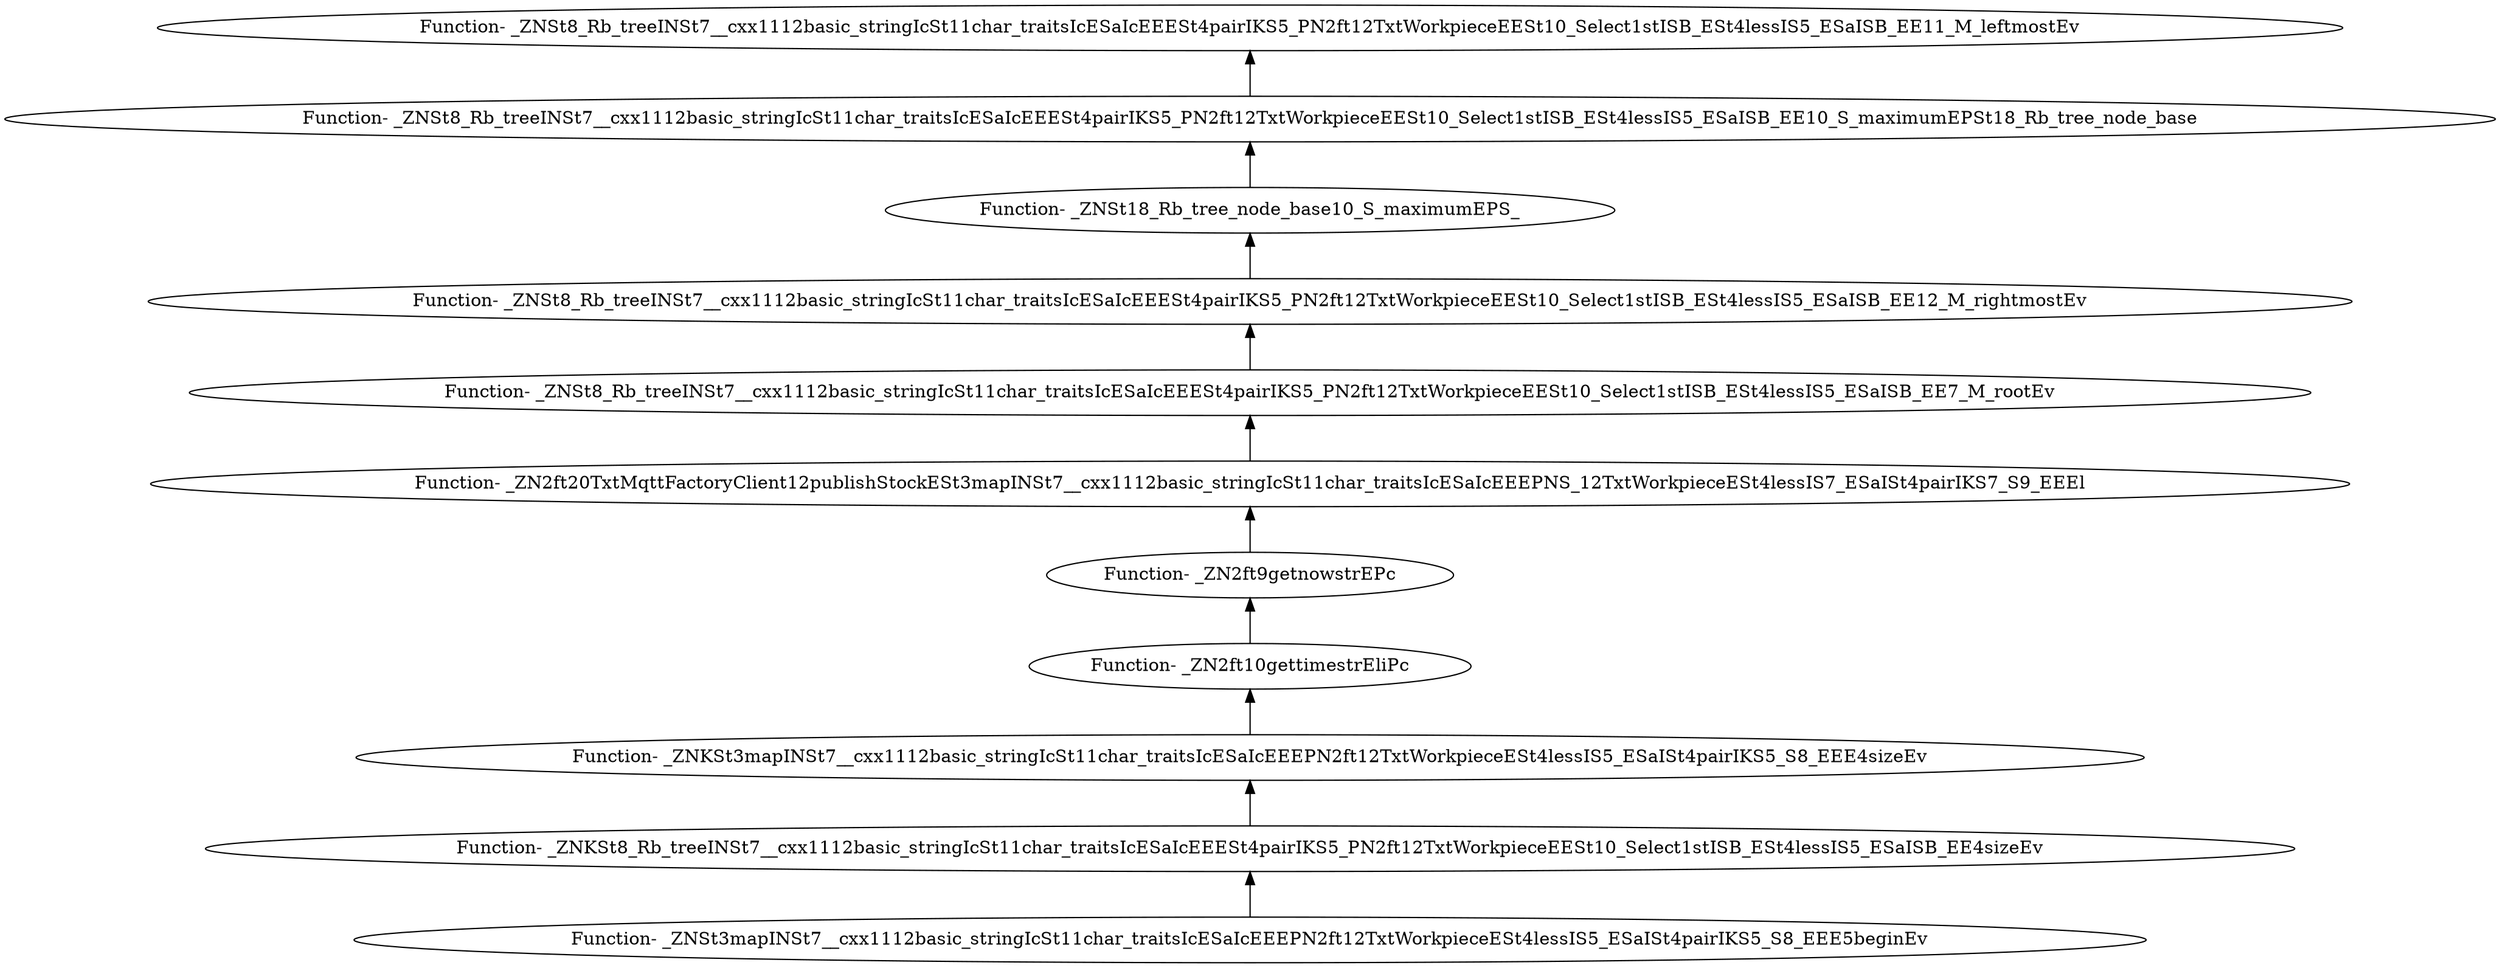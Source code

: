 digraph {
	"Function- _ZNSt3mapINSt7__cxx1112basic_stringIcSt11char_traitsIcESaIcEEEPN2ft12TxtWorkpieceESt4lessIS5_ESaISt4pairIKS5_S8_EEE5beginEv"
	"Function- _ZNKSt8_Rb_treeINSt7__cxx1112basic_stringIcSt11char_traitsIcESaIcEEESt4pairIKS5_PN2ft12TxtWorkpieceEESt10_Select1stISB_ESt4lessIS5_ESaISB_EE4sizeEv"
	"Function- _ZNKSt8_Rb_treeINSt7__cxx1112basic_stringIcSt11char_traitsIcESaIcEEESt4pairIKS5_PN2ft12TxtWorkpieceEESt10_Select1stISB_ESt4lessIS5_ESaISB_EE4sizeEv" -> "Function- _ZNSt3mapINSt7__cxx1112basic_stringIcSt11char_traitsIcESaIcEEEPN2ft12TxtWorkpieceESt4lessIS5_ESaISt4pairIKS5_S8_EEE5beginEv" [dir=back]
	"Function- _ZNKSt3mapINSt7__cxx1112basic_stringIcSt11char_traitsIcESaIcEEEPN2ft12TxtWorkpieceESt4lessIS5_ESaISt4pairIKS5_S8_EEE4sizeEv"
	"Function- _ZNKSt3mapINSt7__cxx1112basic_stringIcSt11char_traitsIcESaIcEEEPN2ft12TxtWorkpieceESt4lessIS5_ESaISt4pairIKS5_S8_EEE4sizeEv" -> "Function- _ZNKSt8_Rb_treeINSt7__cxx1112basic_stringIcSt11char_traitsIcESaIcEEESt4pairIKS5_PN2ft12TxtWorkpieceEESt10_Select1stISB_ESt4lessIS5_ESaISB_EE4sizeEv" [dir=back]
	"Function- _ZN2ft10gettimestrEliPc"
	"Function- _ZN2ft10gettimestrEliPc" -> "Function- _ZNKSt3mapINSt7__cxx1112basic_stringIcSt11char_traitsIcESaIcEEEPN2ft12TxtWorkpieceESt4lessIS5_ESaISt4pairIKS5_S8_EEE4sizeEv" [dir=back]
	"Function- _ZN2ft9getnowstrEPc"
	"Function- _ZN2ft9getnowstrEPc" -> "Function- _ZN2ft10gettimestrEliPc" [dir=back]
	"Function- _ZN2ft20TxtMqttFactoryClient12publishStockESt3mapINSt7__cxx1112basic_stringIcSt11char_traitsIcESaIcEEEPNS_12TxtWorkpieceESt4lessIS7_ESaISt4pairIKS7_S9_EEEl"
	"Function- _ZN2ft20TxtMqttFactoryClient12publishStockESt3mapINSt7__cxx1112basic_stringIcSt11char_traitsIcESaIcEEEPNS_12TxtWorkpieceESt4lessIS7_ESaISt4pairIKS7_S9_EEEl" -> "Function- _ZN2ft9getnowstrEPc" [dir=back]
	"Function- _ZNSt8_Rb_treeINSt7__cxx1112basic_stringIcSt11char_traitsIcESaIcEEESt4pairIKS5_PN2ft12TxtWorkpieceEESt10_Select1stISB_ESt4lessIS5_ESaISB_EE7_M_rootEv"
	"Function- _ZNSt8_Rb_treeINSt7__cxx1112basic_stringIcSt11char_traitsIcESaIcEEESt4pairIKS5_PN2ft12TxtWorkpieceEESt10_Select1stISB_ESt4lessIS5_ESaISB_EE7_M_rootEv" -> "Function- _ZN2ft20TxtMqttFactoryClient12publishStockESt3mapINSt7__cxx1112basic_stringIcSt11char_traitsIcESaIcEEEPNS_12TxtWorkpieceESt4lessIS7_ESaISt4pairIKS7_S9_EEEl" [dir=back]
	"Function- _ZNSt8_Rb_treeINSt7__cxx1112basic_stringIcSt11char_traitsIcESaIcEEESt4pairIKS5_PN2ft12TxtWorkpieceEESt10_Select1stISB_ESt4lessIS5_ESaISB_EE12_M_rightmostEv"
	"Function- _ZNSt8_Rb_treeINSt7__cxx1112basic_stringIcSt11char_traitsIcESaIcEEESt4pairIKS5_PN2ft12TxtWorkpieceEESt10_Select1stISB_ESt4lessIS5_ESaISB_EE12_M_rightmostEv" -> "Function- _ZNSt8_Rb_treeINSt7__cxx1112basic_stringIcSt11char_traitsIcESaIcEEESt4pairIKS5_PN2ft12TxtWorkpieceEESt10_Select1stISB_ESt4lessIS5_ESaISB_EE7_M_rootEv" [dir=back]
	"Function- _ZNSt18_Rb_tree_node_base10_S_maximumEPS_"
	"Function- _ZNSt18_Rb_tree_node_base10_S_maximumEPS_" -> "Function- _ZNSt8_Rb_treeINSt7__cxx1112basic_stringIcSt11char_traitsIcESaIcEEESt4pairIKS5_PN2ft12TxtWorkpieceEESt10_Select1stISB_ESt4lessIS5_ESaISB_EE12_M_rightmostEv" [dir=back]
	"Function- _ZNSt8_Rb_treeINSt7__cxx1112basic_stringIcSt11char_traitsIcESaIcEEESt4pairIKS5_PN2ft12TxtWorkpieceEESt10_Select1stISB_ESt4lessIS5_ESaISB_EE10_S_maximumEPSt18_Rb_tree_node_base"
	"Function- _ZNSt8_Rb_treeINSt7__cxx1112basic_stringIcSt11char_traitsIcESaIcEEESt4pairIKS5_PN2ft12TxtWorkpieceEESt10_Select1stISB_ESt4lessIS5_ESaISB_EE10_S_maximumEPSt18_Rb_tree_node_base" -> "Function- _ZNSt18_Rb_tree_node_base10_S_maximumEPS_" [dir=back]
	"Function- _ZNSt8_Rb_treeINSt7__cxx1112basic_stringIcSt11char_traitsIcESaIcEEESt4pairIKS5_PN2ft12TxtWorkpieceEESt10_Select1stISB_ESt4lessIS5_ESaISB_EE11_M_leftmostEv"
	"Function- _ZNSt8_Rb_treeINSt7__cxx1112basic_stringIcSt11char_traitsIcESaIcEEESt4pairIKS5_PN2ft12TxtWorkpieceEESt10_Select1stISB_ESt4lessIS5_ESaISB_EE11_M_leftmostEv" -> "Function- _ZNSt8_Rb_treeINSt7__cxx1112basic_stringIcSt11char_traitsIcESaIcEEESt4pairIKS5_PN2ft12TxtWorkpieceEESt10_Select1stISB_ESt4lessIS5_ESaISB_EE10_S_maximumEPSt18_Rb_tree_node_base" [dir=back]
}
